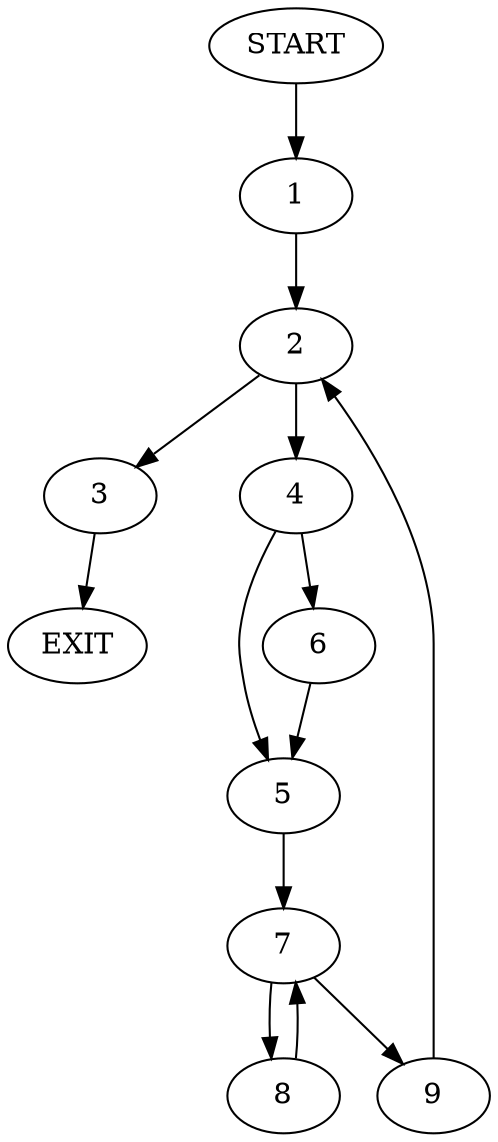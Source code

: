 digraph {
0 [label="START"]
10 [label="EXIT"]
0 -> 1
1 -> 2
2 -> 3
2 -> 4
4 -> 5
4 -> 6
3 -> 10
6 -> 5
5 -> 7
7 -> 8
7 -> 9
9 -> 2
8 -> 7
}
